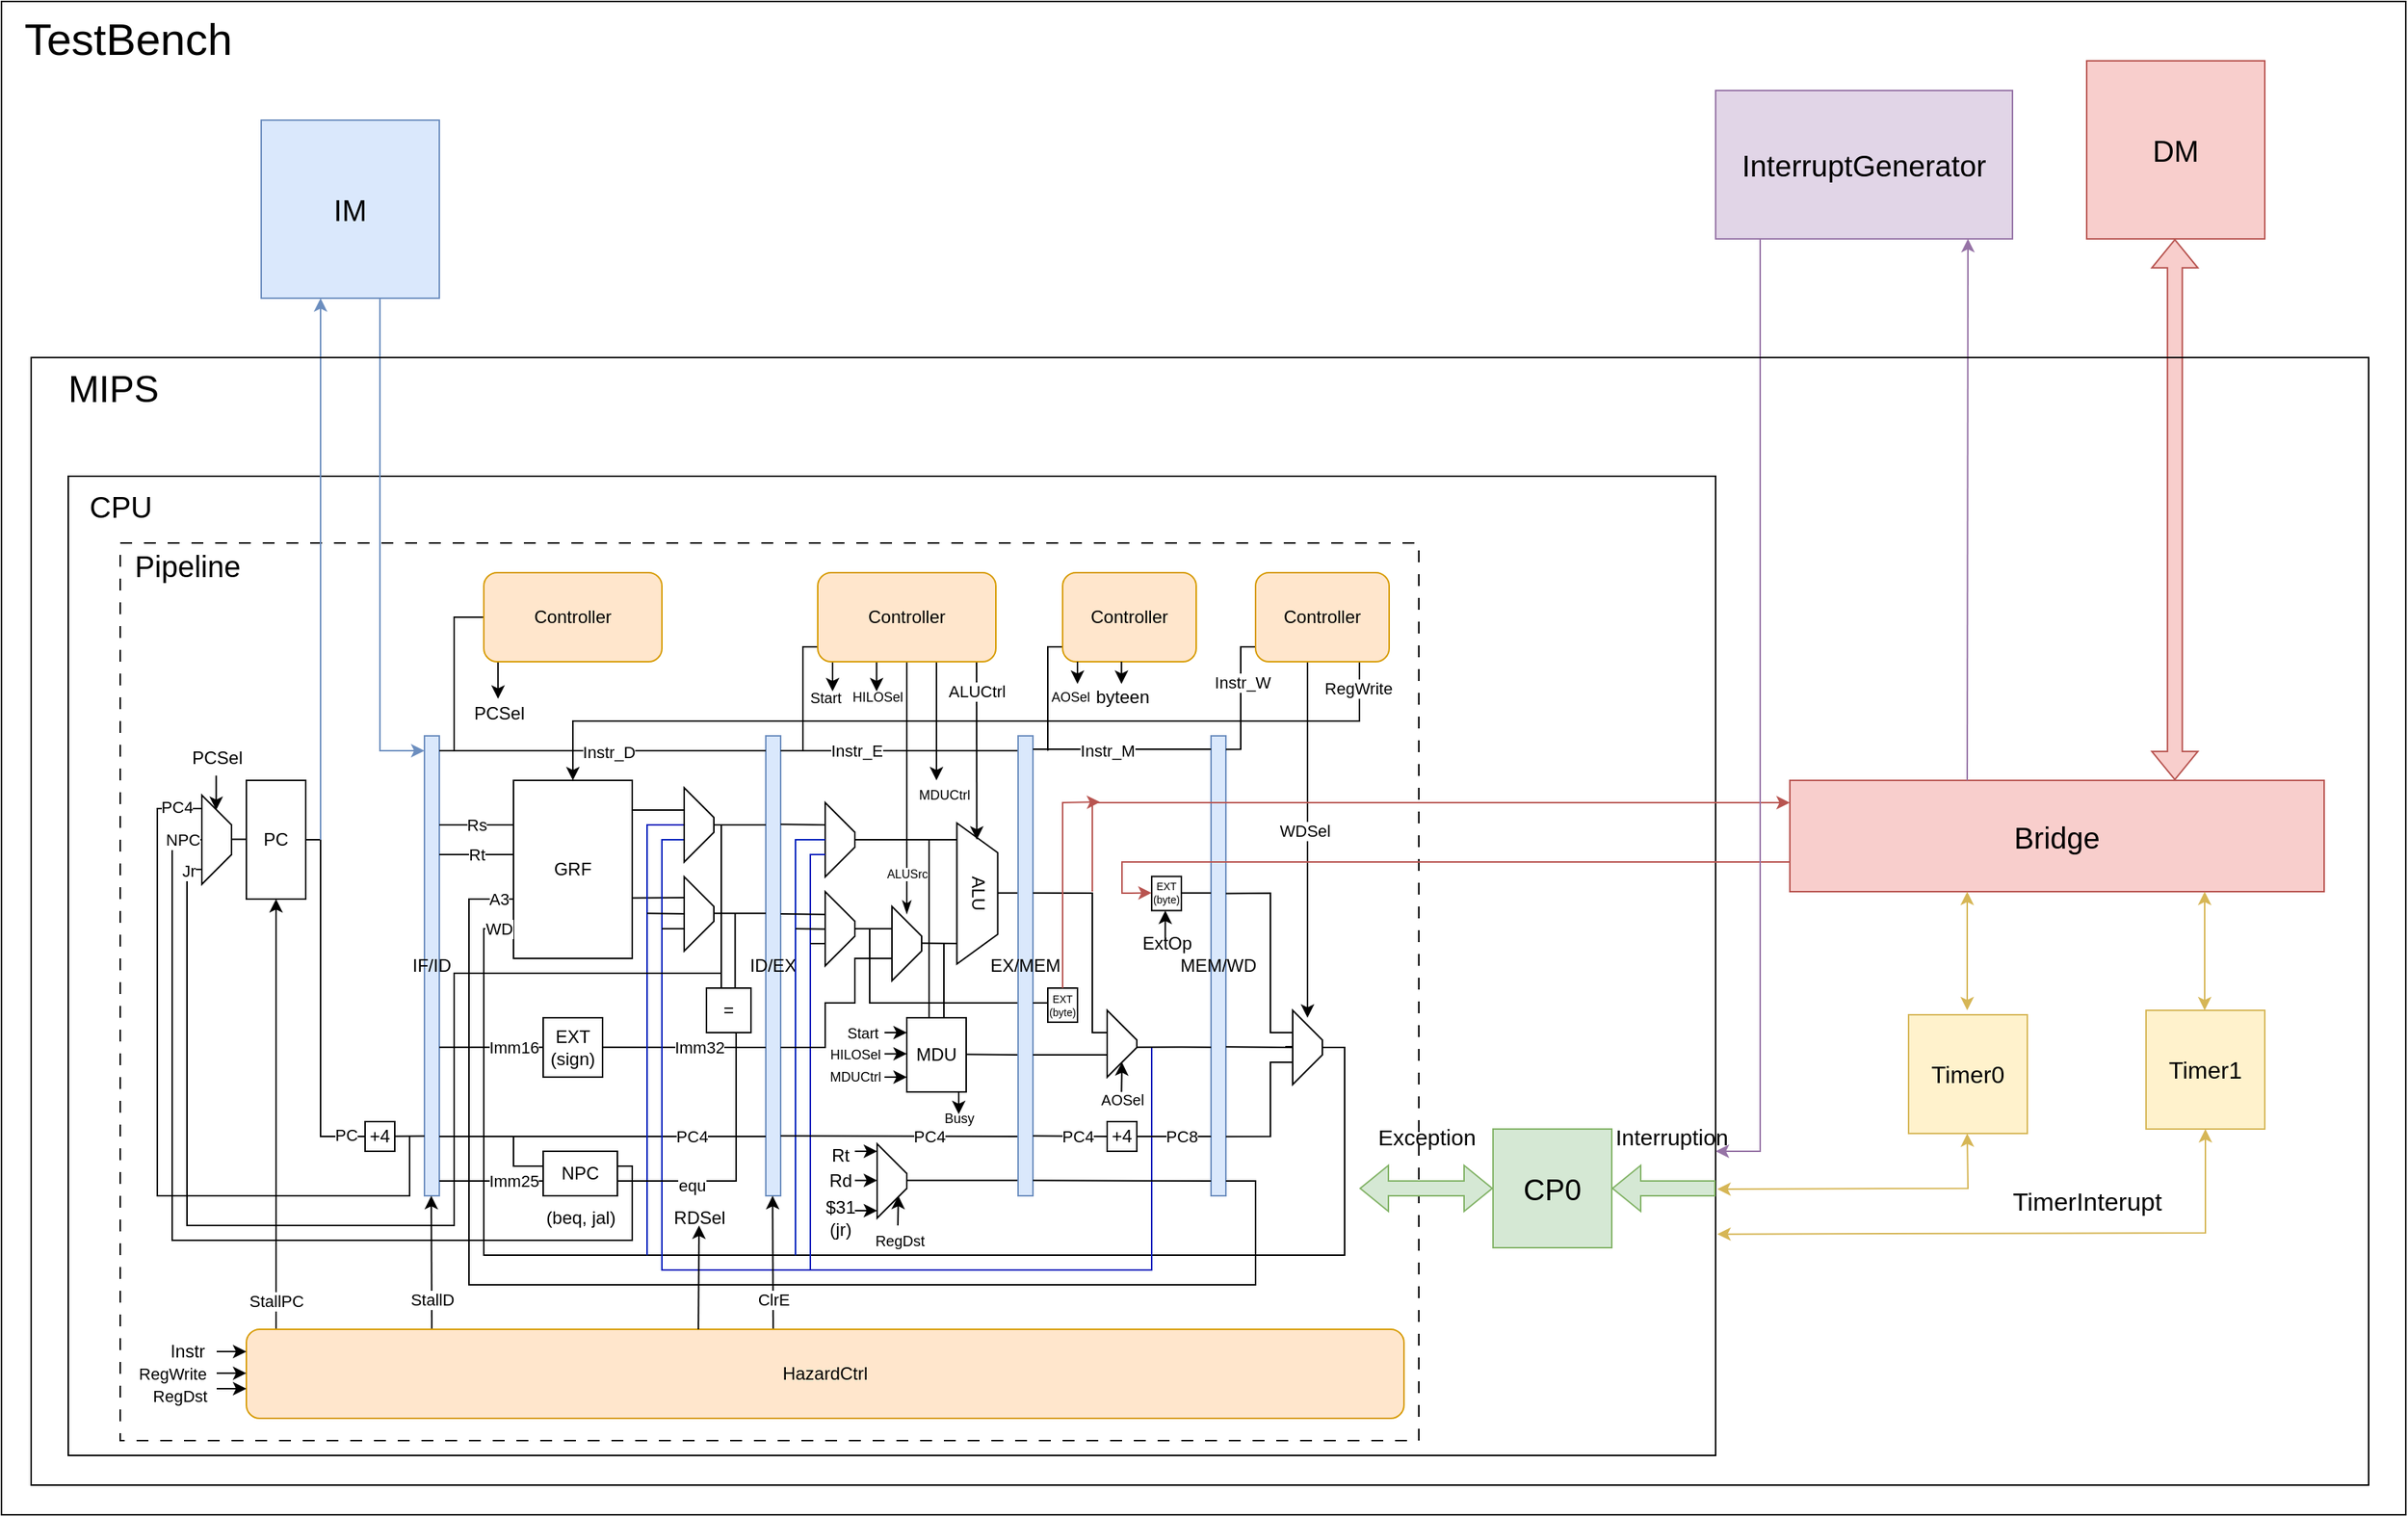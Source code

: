 <mxfile version="25.0.3">
  <diagram name="第 1 页" id="y5B1yf6Q-Zg7JOPHiKTz">
    <mxGraphModel dx="597" dy="341" grid="1" gridSize="10" guides="1" tooltips="1" connect="1" arrows="1" fold="1" page="1" pageScale="1" pageWidth="1654" pageHeight="1169" math="0" shadow="0">
      <root>
        <mxCell id="0" />
        <mxCell id="1" parent="0" />
        <mxCell id="4VM6qZ6gIVkmnnb2UpD0-65" value="" style="rounded=0;whiteSpace=wrap;html=1;fillColor=none;" parent="1" vertex="1">
          <mxGeometry x="65" y="400" width="1110" height="660" as="geometry" />
        </mxCell>
        <mxCell id="4VM6qZ6gIVkmnnb2UpD0-57" value="" style="rounded=0;whiteSpace=wrap;html=1;fillColor=none;dashed=1;dashPattern=8 8;" parent="1" vertex="1">
          <mxGeometry x="100" y="445" width="875" height="605" as="geometry" />
        </mxCell>
        <mxCell id="znNk3qo2lREhvpHFH8Wh-2" value="PC" style="rounded=0;whiteSpace=wrap;html=1;" parent="1" vertex="1">
          <mxGeometry x="185" y="605" width="40" height="80" as="geometry" />
        </mxCell>
        <mxCell id="znNk3qo2lREhvpHFH8Wh-3" value="IF/ID" style="rounded=0;whiteSpace=wrap;html=1;fillColor=#dae8fc;strokeColor=#6c8ebf;" parent="1" vertex="1">
          <mxGeometry x="305" y="575" width="10" height="310" as="geometry" />
        </mxCell>
        <mxCell id="znNk3qo2lREhvpHFH8Wh-4" value="ID/EX" style="rounded=0;whiteSpace=wrap;html=1;fillColor=#dae8fc;strokeColor=#6c8ebf;" parent="1" vertex="1">
          <mxGeometry x="535" y="575" width="10" height="310" as="geometry" />
        </mxCell>
        <mxCell id="znNk3qo2lREhvpHFH8Wh-6" value="MEM/WD" style="rounded=0;whiteSpace=wrap;html=1;fillColor=#dae8fc;strokeColor=#6c8ebf;" parent="1" vertex="1">
          <mxGeometry x="835" y="575" width="10" height="310" as="geometry" />
        </mxCell>
        <mxCell id="vWQWYnxlX7WX7J1gLuqb-1" value="GRF" style="rounded=0;whiteSpace=wrap;html=1;" parent="1" vertex="1">
          <mxGeometry x="365" y="605" width="80" height="120" as="geometry" />
        </mxCell>
        <mxCell id="vWQWYnxlX7WX7J1gLuqb-6" value="" style="endArrow=none;html=1;rounded=0;endFill=0;" parent="1" edge="1">
          <mxGeometry relative="1" as="geometry">
            <mxPoint x="315" y="635" as="sourcePoint" />
            <mxPoint x="365" y="635" as="targetPoint" />
          </mxGeometry>
        </mxCell>
        <mxCell id="vWQWYnxlX7WX7J1gLuqb-7" value="Rs" style="edgeLabel;resizable=0;html=1;;align=center;verticalAlign=middle;" parent="vWQWYnxlX7WX7J1gLuqb-6" connectable="0" vertex="1">
          <mxGeometry relative="1" as="geometry" />
        </mxCell>
        <mxCell id="vWQWYnxlX7WX7J1gLuqb-10" value="" style="endArrow=none;html=1;rounded=0;endFill=0;" parent="1" edge="1">
          <mxGeometry relative="1" as="geometry">
            <mxPoint x="365" y="655" as="sourcePoint" />
            <mxPoint x="315" y="655" as="targetPoint" />
          </mxGeometry>
        </mxCell>
        <mxCell id="vWQWYnxlX7WX7J1gLuqb-11" value="Rt" style="edgeLabel;resizable=0;html=1;;align=center;verticalAlign=middle;" parent="vWQWYnxlX7WX7J1gLuqb-10" connectable="0" vertex="1">
          <mxGeometry relative="1" as="geometry" />
        </mxCell>
        <mxCell id="vWQWYnxlX7WX7J1gLuqb-17" value="EXT&lt;div&gt;(sign)&lt;/div&gt;" style="rounded=0;whiteSpace=wrap;html=1;" parent="1" vertex="1">
          <mxGeometry x="385" y="765" width="40" height="40" as="geometry" />
        </mxCell>
        <mxCell id="vWQWYnxlX7WX7J1gLuqb-18" value="" style="endArrow=none;html=1;rounded=0;endFill=0;" parent="1" edge="1">
          <mxGeometry relative="1" as="geometry">
            <mxPoint x="315" y="784.86" as="sourcePoint" />
            <mxPoint x="385" y="784.86" as="targetPoint" />
          </mxGeometry>
        </mxCell>
        <mxCell id="vWQWYnxlX7WX7J1gLuqb-19" value="Imm16" style="edgeLabel;resizable=0;html=1;;align=center;verticalAlign=middle;" parent="vWQWYnxlX7WX7J1gLuqb-18" connectable="0" vertex="1">
          <mxGeometry relative="1" as="geometry">
            <mxPoint x="15" as="offset" />
          </mxGeometry>
        </mxCell>
        <mxCell id="vWQWYnxlX7WX7J1gLuqb-21" value="" style="endArrow=none;html=1;rounded=0;endFill=0;" parent="1" edge="1">
          <mxGeometry relative="1" as="geometry">
            <mxPoint x="425" y="784.86" as="sourcePoint" />
            <mxPoint x="535" y="785" as="targetPoint" />
          </mxGeometry>
        </mxCell>
        <mxCell id="vWQWYnxlX7WX7J1gLuqb-22" value="Imm32" style="edgeLabel;resizable=0;html=1;;align=center;verticalAlign=middle;" parent="vWQWYnxlX7WX7J1gLuqb-21" connectable="0" vertex="1">
          <mxGeometry relative="1" as="geometry">
            <mxPoint x="10" as="offset" />
          </mxGeometry>
        </mxCell>
        <mxCell id="vWQWYnxlX7WX7J1gLuqb-23" value="NPC" style="rounded=0;whiteSpace=wrap;html=1;" parent="1" vertex="1">
          <mxGeometry x="385" y="855" width="50" height="30" as="geometry" />
        </mxCell>
        <mxCell id="vWQWYnxlX7WX7J1gLuqb-25" value="" style="endArrow=none;html=1;rounded=0;endFill=0;" parent="1" edge="1">
          <mxGeometry relative="1" as="geometry">
            <mxPoint x="315" y="845" as="sourcePoint" />
            <mxPoint x="535" y="845" as="targetPoint" />
          </mxGeometry>
        </mxCell>
        <mxCell id="vWQWYnxlX7WX7J1gLuqb-26" value="PC4" style="edgeLabel;resizable=0;html=1;;align=center;verticalAlign=middle;" parent="vWQWYnxlX7WX7J1gLuqb-25" connectable="0" vertex="1">
          <mxGeometry relative="1" as="geometry">
            <mxPoint x="60" as="offset" />
          </mxGeometry>
        </mxCell>
        <mxCell id="vWQWYnxlX7WX7J1gLuqb-30" value="" style="endArrow=none;html=1;rounded=0;" parent="1" edge="1">
          <mxGeometry width="50" height="50" relative="1" as="geometry">
            <mxPoint x="385" y="865" as="sourcePoint" />
            <mxPoint x="365" y="845" as="targetPoint" />
            <Array as="points">
              <mxPoint x="365" y="865" />
            </Array>
          </mxGeometry>
        </mxCell>
        <mxCell id="vWQWYnxlX7WX7J1gLuqb-31" value="" style="endArrow=none;html=1;rounded=0;" parent="1" edge="1">
          <mxGeometry width="50" height="50" relative="1" as="geometry">
            <mxPoint x="315" y="875" as="sourcePoint" />
            <mxPoint x="385" y="875" as="targetPoint" />
          </mxGeometry>
        </mxCell>
        <mxCell id="vWQWYnxlX7WX7J1gLuqb-32" value="Imm25" style="edgeLabel;html=1;align=center;verticalAlign=middle;resizable=0;points=[];" parent="vWQWYnxlX7WX7J1gLuqb-31" vertex="1" connectable="0">
          <mxGeometry x="-0.089" y="-1" relative="1" as="geometry">
            <mxPoint x="18" y="-1" as="offset" />
          </mxGeometry>
        </mxCell>
        <mxCell id="vWQWYnxlX7WX7J1gLuqb-34" value="" style="endArrow=none;html=1;rounded=0;" parent="1" edge="1">
          <mxGeometry width="50" height="50" relative="1" as="geometry">
            <mxPoint x="435" y="865" as="sourcePoint" />
            <mxPoint x="155" y="645" as="targetPoint" />
            <Array as="points">
              <mxPoint x="445" y="865" />
              <mxPoint x="445" y="915" />
              <mxPoint x="135" y="915" />
              <mxPoint x="135" y="645" />
            </Array>
          </mxGeometry>
        </mxCell>
        <mxCell id="CX1a2zUJxjq3-y0xlzXL-5" value="NPC" style="edgeLabel;html=1;align=center;verticalAlign=middle;resizable=0;points=[];" parent="vWQWYnxlX7WX7J1gLuqb-34" vertex="1" connectable="0">
          <mxGeometry x="0.96" relative="1" as="geometry">
            <mxPoint as="offset" />
          </mxGeometry>
        </mxCell>
        <mxCell id="vWQWYnxlX7WX7J1gLuqb-36" value="" style="shape=trapezoid;perimeter=trapezoidPerimeter;whiteSpace=wrap;html=1;fixedSize=1;rotation=90;size=20;rounded=0;container=0;" parent="1" vertex="1">
          <mxGeometry x="135" y="635" width="60" height="20" as="geometry" />
        </mxCell>
        <mxCell id="vWQWYnxlX7WX7J1gLuqb-42" value="" style="endArrow=none;html=1;rounded=0;" parent="1" edge="1">
          <mxGeometry width="50" height="50" relative="1" as="geometry">
            <mxPoint x="175" y="644.71" as="sourcePoint" />
            <mxPoint x="185" y="644.71" as="targetPoint" />
          </mxGeometry>
        </mxCell>
        <mxCell id="vWQWYnxlX7WX7J1gLuqb-43" value="" style="endArrow=none;html=1;rounded=0;exitX=0;exitY=0.5;exitDx=0;exitDy=0;" parent="1" source="vWQWYnxlX7WX7J1gLuqb-44" edge="1">
          <mxGeometry width="50" height="50" relative="1" as="geometry">
            <mxPoint x="235" y="845" as="sourcePoint" />
            <mxPoint x="225" y="645" as="targetPoint" />
            <Array as="points">
              <mxPoint x="235" y="845" />
              <mxPoint x="235" y="645" />
            </Array>
          </mxGeometry>
        </mxCell>
        <mxCell id="vWQWYnxlX7WX7J1gLuqb-47" value="PC" style="edgeLabel;html=1;align=center;verticalAlign=middle;resizable=0;points=[];" parent="vWQWYnxlX7WX7J1gLuqb-43" vertex="1" connectable="0">
          <mxGeometry x="-0.893" y="-1" relative="1" as="geometry">
            <mxPoint as="offset" />
          </mxGeometry>
        </mxCell>
        <mxCell id="vWQWYnxlX7WX7J1gLuqb-46" value="" style="endArrow=none;html=1;rounded=0;" parent="1" source="vWQWYnxlX7WX7J1gLuqb-44" edge="1">
          <mxGeometry width="50" height="50" relative="1" as="geometry">
            <mxPoint x="275" y="844.71" as="sourcePoint" />
            <mxPoint x="305" y="844.71" as="targetPoint" />
          </mxGeometry>
        </mxCell>
        <mxCell id="vWQWYnxlX7WX7J1gLuqb-48" value="" style="endArrow=none;html=1;rounded=0;" parent="1" target="vWQWYnxlX7WX7J1gLuqb-44" edge="1">
          <mxGeometry width="50" height="50" relative="1" as="geometry">
            <mxPoint x="275" y="844.71" as="sourcePoint" />
            <mxPoint x="305" y="844.71" as="targetPoint" />
          </mxGeometry>
        </mxCell>
        <mxCell id="vWQWYnxlX7WX7J1gLuqb-44" value="+4" style="rounded=0;whiteSpace=wrap;html=1;" parent="1" vertex="1">
          <mxGeometry x="265" y="835" width="20" height="20" as="geometry" />
        </mxCell>
        <mxCell id="vWQWYnxlX7WX7J1gLuqb-49" value="" style="endArrow=none;html=1;rounded=0;fillColor=#dae8fc;strokeColor=#6c8ebf;startArrow=classic;startFill=1;" parent="1" edge="1">
          <mxGeometry width="50" height="50" relative="1" as="geometry">
            <mxPoint x="235" y="280" as="sourcePoint" />
            <mxPoint x="235" y="645" as="targetPoint" />
          </mxGeometry>
        </mxCell>
        <mxCell id="vWQWYnxlX7WX7J1gLuqb-50" value="" style="endArrow=none;html=1;rounded=0;fillColor=#dae8fc;strokeColor=#6c8ebf;startArrow=classic;startFill=1;" parent="1" edge="1">
          <mxGeometry width="50" height="50" relative="1" as="geometry">
            <mxPoint x="305" y="585" as="sourcePoint" />
            <mxPoint x="275" y="280" as="targetPoint" />
            <Array as="points">
              <mxPoint x="275" y="585" />
            </Array>
          </mxGeometry>
        </mxCell>
        <mxCell id="vWQWYnxlX7WX7J1gLuqb-51" value="" style="endArrow=none;html=1;rounded=0;" parent="1" edge="1">
          <mxGeometry width="50" height="50" relative="1" as="geometry">
            <mxPoint x="315" y="585" as="sourcePoint" />
            <mxPoint x="535" y="585" as="targetPoint" />
          </mxGeometry>
        </mxCell>
        <mxCell id="vWQWYnxlX7WX7J1gLuqb-52" value="Instr_D" style="edgeLabel;html=1;align=center;verticalAlign=middle;resizable=0;points=[];" parent="vWQWYnxlX7WX7J1gLuqb-51" vertex="1" connectable="0">
          <mxGeometry x="0.581" y="-1" relative="1" as="geometry">
            <mxPoint x="-60" as="offset" />
          </mxGeometry>
        </mxCell>
        <mxCell id="CX1a2zUJxjq3-y0xlzXL-1" value="" style="endArrow=classic;html=1;rounded=0;exitX=0.495;exitY=0.893;exitDx=0;exitDy=0;exitPerimeter=0;" parent="1" source="CX1a2zUJxjq3-y0xlzXL-2" edge="1">
          <mxGeometry width="50" height="50" relative="1" as="geometry">
            <mxPoint x="164.66" y="595" as="sourcePoint" />
            <mxPoint x="164.66" y="625" as="targetPoint" />
          </mxGeometry>
        </mxCell>
        <mxCell id="CX1a2zUJxjq3-y0xlzXL-2" value="PCSel" style="text;html=1;align=center;verticalAlign=middle;resizable=0;points=[];autosize=1;strokeColor=none;fillColor=none;" parent="1" vertex="1">
          <mxGeometry x="135" y="575" width="60" height="30" as="geometry" />
        </mxCell>
        <mxCell id="CX1a2zUJxjq3-y0xlzXL-3" value="" style="endArrow=none;html=1;rounded=0;" parent="1" edge="1">
          <mxGeometry width="50" height="50" relative="1" as="geometry">
            <mxPoint x="155" y="624" as="sourcePoint" />
            <mxPoint x="295" y="845" as="targetPoint" />
            <Array as="points">
              <mxPoint x="125" y="624" />
              <mxPoint x="125" y="885" />
              <mxPoint x="295" y="885" />
            </Array>
          </mxGeometry>
        </mxCell>
        <mxCell id="CX1a2zUJxjq3-y0xlzXL-4" value="PC4" style="edgeLabel;html=1;align=center;verticalAlign=middle;resizable=0;points=[];" parent="CX1a2zUJxjq3-y0xlzXL-3" vertex="1" connectable="0">
          <mxGeometry x="-0.931" y="-1" relative="1" as="geometry">
            <mxPoint as="offset" />
          </mxGeometry>
        </mxCell>
        <mxCell id="CX1a2zUJxjq3-y0xlzXL-6" value="(beq, jal)" style="text;html=1;align=center;verticalAlign=middle;resizable=0;points=[];autosize=1;strokeColor=none;fillColor=none;" parent="1" vertex="1">
          <mxGeometry x="375" y="885" width="70" height="30" as="geometry" />
        </mxCell>
        <mxCell id="CX1a2zUJxjq3-y0xlzXL-10" value="" style="endArrow=none;html=1;rounded=0;" parent="1" edge="1">
          <mxGeometry width="50" height="50" relative="1" as="geometry">
            <mxPoint x="445" y="625" as="sourcePoint" />
            <mxPoint x="485" y="625" as="targetPoint" />
          </mxGeometry>
        </mxCell>
        <mxCell id="CX1a2zUJxjq3-y0xlzXL-13" value="" style="endArrow=none;html=1;rounded=0;" parent="1" edge="1">
          <mxGeometry width="50" height="50" relative="1" as="geometry">
            <mxPoint x="445" y="684.31" as="sourcePoint" />
            <mxPoint x="485" y="684" as="targetPoint" />
          </mxGeometry>
        </mxCell>
        <mxCell id="CX1a2zUJxjq3-y0xlzXL-14" value="" style="endArrow=none;html=1;rounded=0;exitX=0.5;exitY=0;exitDx=0;exitDy=0;" parent="1" source="4VM6qZ6gIVkmnnb2UpD0-23" edge="1">
          <mxGeometry width="50" height="50" relative="1" as="geometry">
            <mxPoint x="935" y="785" as="sourcePoint" />
            <mxPoint x="365" y="705" as="targetPoint" />
            <Array as="points">
              <mxPoint x="925" y="785" />
              <mxPoint x="925" y="925" />
              <mxPoint x="345" y="925" />
              <mxPoint x="345" y="705" />
            </Array>
          </mxGeometry>
        </mxCell>
        <mxCell id="4VM6qZ6gIVkmnnb2UpD0-39" value="WD" style="edgeLabel;html=1;align=center;verticalAlign=middle;resizable=0;points=[];" parent="CX1a2zUJxjq3-y0xlzXL-14" vertex="1" connectable="0">
          <mxGeometry x="0.983" y="3" relative="1" as="geometry">
            <mxPoint x="-2" y="3" as="offset" />
          </mxGeometry>
        </mxCell>
        <mxCell id="CX1a2zUJxjq3-y0xlzXL-15" value="" style="endArrow=none;html=1;rounded=0;" parent="1" edge="1">
          <mxGeometry width="50" height="50" relative="1" as="geometry">
            <mxPoint x="845" y="875" as="sourcePoint" />
            <mxPoint x="365" y="685" as="targetPoint" />
            <Array as="points">
              <mxPoint x="865" y="875" />
              <mxPoint x="865" y="945" />
              <mxPoint x="335" y="945" />
              <mxPoint x="335" y="685" />
            </Array>
          </mxGeometry>
        </mxCell>
        <mxCell id="4VM6qZ6gIVkmnnb2UpD0-38" value="A3" style="edgeLabel;html=1;align=center;verticalAlign=middle;resizable=0;points=[];" parent="CX1a2zUJxjq3-y0xlzXL-15" vertex="1" connectable="0">
          <mxGeometry x="0.976" y="2" relative="1" as="geometry">
            <mxPoint x="1" y="2" as="offset" />
          </mxGeometry>
        </mxCell>
        <mxCell id="CX1a2zUJxjq3-y0xlzXL-16" value="" style="endArrow=none;html=1;rounded=0;fontColor=#007FFF;strokeColor=#001DBC;fillColor=#0050ef;" parent="1" edge="1">
          <mxGeometry width="50" height="50" relative="1" as="geometry">
            <mxPoint x="455" y="925" as="sourcePoint" />
            <mxPoint x="485" y="635" as="targetPoint" />
            <Array as="points">
              <mxPoint x="455" y="635" />
            </Array>
          </mxGeometry>
        </mxCell>
        <mxCell id="CX1a2zUJxjq3-y0xlzXL-17" value="" style="endArrow=none;html=1;rounded=0;endSize=1;sourcePerimeterSpacing=1;targetPerimeterSpacing=7;fillColor=#0050ef;strokeColor=#001DBC;" parent="1" edge="1">
          <mxGeometry width="50" height="50" relative="1" as="geometry">
            <mxPoint x="795" y="785" as="sourcePoint" />
            <mxPoint x="485" y="645" as="targetPoint" />
            <Array as="points">
              <mxPoint x="795" y="935" />
              <mxPoint x="465" y="935" />
              <mxPoint x="465" y="645" />
            </Array>
          </mxGeometry>
        </mxCell>
        <mxCell id="CX1a2zUJxjq3-y0xlzXL-18" value="" style="endArrow=none;html=1;rounded=0;" parent="1" edge="1">
          <mxGeometry width="50" height="50" relative="1" as="geometry">
            <mxPoint x="455" y="694.66" as="sourcePoint" />
            <mxPoint x="485" y="695" as="targetPoint" />
          </mxGeometry>
        </mxCell>
        <mxCell id="CX1a2zUJxjq3-y0xlzXL-19" value="" style="endArrow=none;html=1;rounded=0;" parent="1" edge="1">
          <mxGeometry width="50" height="50" relative="1" as="geometry">
            <mxPoint x="465" y="705" as="sourcePoint" />
            <mxPoint x="485" y="705" as="targetPoint" />
          </mxGeometry>
        </mxCell>
        <mxCell id="CX1a2zUJxjq3-y0xlzXL-20" value="" style="endArrow=none;html=1;rounded=0;" parent="1" edge="1">
          <mxGeometry width="50" height="50" relative="1" as="geometry">
            <mxPoint x="495" y="635" as="sourcePoint" />
            <mxPoint x="535" y="635" as="targetPoint" />
          </mxGeometry>
        </mxCell>
        <mxCell id="CX1a2zUJxjq3-y0xlzXL-22" value="" style="endArrow=none;html=1;rounded=0;" parent="1" edge="1">
          <mxGeometry width="50" height="50" relative="1" as="geometry">
            <mxPoint x="495" y="694.66" as="sourcePoint" />
            <mxPoint x="535" y="694.66" as="targetPoint" />
          </mxGeometry>
        </mxCell>
        <mxCell id="CX1a2zUJxjq3-y0xlzXL-7" value="" style="shape=trapezoid;perimeter=trapezoidPerimeter;whiteSpace=wrap;html=1;fixedSize=1;rotation=90;size=20;rounded=0;container=0;" parent="1" vertex="1">
          <mxGeometry x="465" y="625" width="50" height="20" as="geometry" />
        </mxCell>
        <mxCell id="CX1a2zUJxjq3-y0xlzXL-8" value="" style="shape=trapezoid;perimeter=trapezoidPerimeter;whiteSpace=wrap;html=1;fixedSize=1;rotation=90;size=20;rounded=0;container=0;" parent="1" vertex="1">
          <mxGeometry x="465" y="685" width="50" height="20" as="geometry" />
        </mxCell>
        <mxCell id="CX1a2zUJxjq3-y0xlzXL-23" value="=" style="rounded=0;whiteSpace=wrap;html=1;" parent="1" vertex="1">
          <mxGeometry x="495" y="745" width="30" height="30" as="geometry" />
        </mxCell>
        <mxCell id="CX1a2zUJxjq3-y0xlzXL-24" value="" style="endArrow=none;html=1;rounded=0;" parent="1" edge="1">
          <mxGeometry width="50" height="50" relative="1" as="geometry">
            <mxPoint x="505" y="745" as="sourcePoint" />
            <mxPoint x="505" y="635" as="targetPoint" />
          </mxGeometry>
        </mxCell>
        <mxCell id="CX1a2zUJxjq3-y0xlzXL-26" value="" style="endArrow=none;html=1;rounded=0;" parent="1" edge="1">
          <mxGeometry width="50" height="50" relative="1" as="geometry">
            <mxPoint x="514.31" y="745" as="sourcePoint" />
            <mxPoint x="514.31" y="695" as="targetPoint" />
          </mxGeometry>
        </mxCell>
        <mxCell id="CX1a2zUJxjq3-y0xlzXL-27" value="" style="endArrow=none;html=1;rounded=0;" parent="1" edge="1">
          <mxGeometry width="50" height="50" relative="1" as="geometry">
            <mxPoint x="435" y="875" as="sourcePoint" />
            <mxPoint x="515" y="775" as="targetPoint" />
            <Array as="points">
              <mxPoint x="515" y="875" />
            </Array>
          </mxGeometry>
        </mxCell>
        <mxCell id="CX1a2zUJxjq3-y0xlzXL-29" value="equ" style="edgeLabel;html=1;align=center;verticalAlign=middle;resizable=0;points=[];" parent="CX1a2zUJxjq3-y0xlzXL-27" vertex="1" connectable="0">
          <mxGeometry x="-0.369" y="-3" relative="1" as="geometry">
            <mxPoint x="-7" as="offset" />
          </mxGeometry>
        </mxCell>
        <mxCell id="CX1a2zUJxjq3-y0xlzXL-30" value="" style="endArrow=none;html=1;rounded=0;" parent="1" edge="1">
          <mxGeometry width="50" height="50" relative="1" as="geometry">
            <mxPoint x="505" y="735" as="sourcePoint" />
            <mxPoint x="155" y="665" as="targetPoint" />
            <Array as="points">
              <mxPoint x="325" y="735" />
              <mxPoint x="325" y="905" />
              <mxPoint x="145" y="905" />
              <mxPoint x="145" y="665" />
            </Array>
          </mxGeometry>
        </mxCell>
        <mxCell id="CX1a2zUJxjq3-y0xlzXL-31" value="Jr" style="edgeLabel;html=1;align=center;verticalAlign=middle;resizable=0;points=[];" parent="CX1a2zUJxjq3-y0xlzXL-30" vertex="1" connectable="0">
          <mxGeometry x="0.948" y="-1" relative="1" as="geometry">
            <mxPoint y="-10" as="offset" />
          </mxGeometry>
        </mxCell>
        <mxCell id="CX1a2zUJxjq3-y0xlzXL-33" value="" style="endArrow=none;html=1;rounded=0;entryX=0;entryY=0.5;entryDx=0;entryDy=0;" parent="1" target="CX1a2zUJxjq3-y0xlzXL-32" edge="1">
          <mxGeometry width="50" height="50" relative="1" as="geometry">
            <mxPoint x="325" y="585" as="sourcePoint" />
            <mxPoint x="325" y="515" as="targetPoint" />
            <Array as="points">
              <mxPoint x="325" y="495" />
            </Array>
          </mxGeometry>
        </mxCell>
        <mxCell id="CX1a2zUJxjq3-y0xlzXL-34" value="" style="endArrow=classic;html=1;rounded=0;" parent="1" edge="1">
          <mxGeometry width="50" height="50" relative="1" as="geometry">
            <mxPoint x="354.58" y="525" as="sourcePoint" />
            <mxPoint x="354.58" y="550" as="targetPoint" />
          </mxGeometry>
        </mxCell>
        <mxCell id="CX1a2zUJxjq3-y0xlzXL-35" value="PCSel" style="text;html=1;align=center;verticalAlign=middle;resizable=0;points=[];autosize=1;strokeColor=none;fillColor=none;" parent="1" vertex="1">
          <mxGeometry x="325" y="545" width="60" height="30" as="geometry" />
        </mxCell>
        <mxCell id="CX1a2zUJxjq3-y0xlzXL-32" value="Controller" style="rounded=1;whiteSpace=wrap;html=1;fillColor=#ffe6cc;strokeColor=#d79b00;" parent="1" vertex="1">
          <mxGeometry x="345" y="465" width="120" height="60" as="geometry" />
        </mxCell>
        <mxCell id="CX1a2zUJxjq3-y0xlzXL-38" value="" style="shape=trapezoid;perimeter=trapezoidPerimeter;whiteSpace=wrap;html=1;fixedSize=1;rotation=90;size=20;rounded=0;container=0;" parent="1" vertex="1">
          <mxGeometry x="560" y="635" width="50" height="20" as="geometry" />
        </mxCell>
        <mxCell id="CX1a2zUJxjq3-y0xlzXL-40" value="" style="endArrow=none;html=1;rounded=0;fillColor=#0050ef;strokeColor=#001DBC;" parent="1" edge="1">
          <mxGeometry width="50" height="50" relative="1" as="geometry">
            <mxPoint x="555" y="925" as="sourcePoint" />
            <mxPoint x="575" y="645" as="targetPoint" />
            <Array as="points">
              <mxPoint x="555" y="645" />
            </Array>
          </mxGeometry>
        </mxCell>
        <mxCell id="CX1a2zUJxjq3-y0xlzXL-41" value="" style="endArrow=none;html=1;rounded=0;fillColor=#0050ef;strokeColor=#001DBC;" parent="1" edge="1">
          <mxGeometry width="50" height="50" relative="1" as="geometry">
            <mxPoint x="565" y="935" as="sourcePoint" />
            <mxPoint x="575" y="655" as="targetPoint" />
            <Array as="points">
              <mxPoint x="565" y="935" />
              <mxPoint x="565" y="655" />
            </Array>
          </mxGeometry>
        </mxCell>
        <mxCell id="CX1a2zUJxjq3-y0xlzXL-42" value="" style="endArrow=none;html=1;rounded=0;" parent="1" edge="1">
          <mxGeometry width="50" height="50" relative="1" as="geometry">
            <mxPoint x="545" y="634.66" as="sourcePoint" />
            <mxPoint x="575" y="635" as="targetPoint" />
          </mxGeometry>
        </mxCell>
        <mxCell id="CX1a2zUJxjq3-y0xlzXL-44" value="" style="endArrow=none;html=1;rounded=0;" parent="1" edge="1">
          <mxGeometry width="50" height="50" relative="1" as="geometry">
            <mxPoint x="545" y="695" as="sourcePoint" />
            <mxPoint x="575" y="695.34" as="targetPoint" />
          </mxGeometry>
        </mxCell>
        <mxCell id="CX1a2zUJxjq3-y0xlzXL-46" value="" style="endArrow=none;html=1;rounded=0;" parent="1" edge="1">
          <mxGeometry width="50" height="50" relative="1" as="geometry">
            <mxPoint x="565" y="715" as="sourcePoint" />
            <mxPoint x="585" y="715" as="targetPoint" />
          </mxGeometry>
        </mxCell>
        <mxCell id="CX1a2zUJxjq3-y0xlzXL-45" value="" style="endArrow=none;html=1;rounded=0;" parent="1" edge="1">
          <mxGeometry width="50" height="50" relative="1" as="geometry">
            <mxPoint x="555" y="705" as="sourcePoint" />
            <mxPoint x="585" y="705.34" as="targetPoint" />
          </mxGeometry>
        </mxCell>
        <mxCell id="CX1a2zUJxjq3-y0xlzXL-39" value="" style="shape=trapezoid;perimeter=trapezoidPerimeter;whiteSpace=wrap;html=1;fixedSize=1;rotation=90;size=20;rounded=0;container=0;" parent="1" vertex="1">
          <mxGeometry x="560" y="695" width="50" height="20" as="geometry" />
        </mxCell>
        <mxCell id="CX1a2zUJxjq3-y0xlzXL-49" value="" style="endArrow=none;html=1;rounded=0;" parent="1" edge="1">
          <mxGeometry width="50" height="50" relative="1" as="geometry">
            <mxPoint x="545" y="785" as="sourcePoint" />
            <mxPoint x="625" y="725" as="targetPoint" />
            <Array as="points">
              <mxPoint x="575" y="785" />
              <mxPoint x="575" y="755" />
              <mxPoint x="595" y="755" />
              <mxPoint x="595" y="725" />
            </Array>
          </mxGeometry>
        </mxCell>
        <mxCell id="CX1a2zUJxjq3-y0xlzXL-52" value="" style="endArrow=none;html=1;rounded=0;" parent="1" edge="1">
          <mxGeometry width="50" height="50" relative="1" as="geometry">
            <mxPoint x="595" y="705" as="sourcePoint" />
            <mxPoint x="625" y="705" as="targetPoint" />
          </mxGeometry>
        </mxCell>
        <mxCell id="CX1a2zUJxjq3-y0xlzXL-55" value="" style="endArrow=none;html=1;rounded=0;" parent="1" edge="1">
          <mxGeometry width="50" height="50" relative="1" as="geometry">
            <mxPoint x="595" y="645" as="sourcePoint" />
            <mxPoint x="675" y="645" as="targetPoint" />
          </mxGeometry>
        </mxCell>
        <mxCell id="CX1a2zUJxjq3-y0xlzXL-56" value="" style="endArrow=none;html=1;rounded=0;" parent="1" edge="1">
          <mxGeometry width="50" height="50" relative="1" as="geometry">
            <mxPoint x="630" y="714.66" as="sourcePoint" />
            <mxPoint x="675" y="715" as="targetPoint" />
          </mxGeometry>
        </mxCell>
        <mxCell id="CX1a2zUJxjq3-y0xlzXL-48" value="" style="shape=trapezoid;perimeter=trapezoidPerimeter;whiteSpace=wrap;html=1;fixedSize=1;rotation=90;size=20;rounded=0;container=0;" parent="1" vertex="1">
          <mxGeometry x="605" y="705" width="50" height="20" as="geometry" />
        </mxCell>
        <mxCell id="CX1a2zUJxjq3-y0xlzXL-57" value="" style="endArrow=none;html=1;rounded=0;" parent="1" edge="1">
          <mxGeometry width="50" height="50" relative="1" as="geometry">
            <mxPoint x="645" y="765" as="sourcePoint" />
            <mxPoint x="645" y="645" as="targetPoint" />
          </mxGeometry>
        </mxCell>
        <mxCell id="CX1a2zUJxjq3-y0xlzXL-58" value="" style="endArrow=none;html=1;rounded=0;" parent="1" edge="1">
          <mxGeometry width="50" height="50" relative="1" as="geometry">
            <mxPoint x="655" y="765" as="sourcePoint" />
            <mxPoint x="655" y="715" as="targetPoint" />
          </mxGeometry>
        </mxCell>
        <mxCell id="CX1a2zUJxjq3-y0xlzXL-60" value="" style="endArrow=none;html=1;rounded=0;" parent="1" edge="1">
          <mxGeometry width="50" height="50" relative="1" as="geometry">
            <mxPoint x="686.25" y="680.91" as="sourcePoint" />
            <mxPoint x="706.25" y="680.91" as="targetPoint" />
          </mxGeometry>
        </mxCell>
        <mxCell id="CX1a2zUJxjq3-y0xlzXL-53" value="ALU" style="shape=trapezoid;perimeter=trapezoidPerimeter;whiteSpace=wrap;html=1;fixedSize=1;rotation=90;size=20;rounded=0;container=0;" parent="1" vertex="1">
          <mxGeometry x="630" y="667.5" width="95" height="27.5" as="geometry" />
        </mxCell>
        <mxCell id="CX1a2zUJxjq3-y0xlzXL-61" value="" style="endArrow=none;html=1;rounded=0;" parent="1" edge="1">
          <mxGeometry width="50" height="50" relative="1" as="geometry">
            <mxPoint x="705" y="755" as="sourcePoint" />
            <mxPoint x="605" y="705" as="targetPoint" />
            <Array as="points">
              <mxPoint x="605" y="755" />
            </Array>
          </mxGeometry>
        </mxCell>
        <mxCell id="CX1a2zUJxjq3-y0xlzXL-62" value="" style="endArrow=none;html=1;rounded=0;" parent="1" edge="1">
          <mxGeometry width="50" height="50" relative="1" as="geometry">
            <mxPoint x="665" y="789.66" as="sourcePoint" />
            <mxPoint x="705" y="790" as="targetPoint" />
          </mxGeometry>
        </mxCell>
        <mxCell id="CX1a2zUJxjq3-y0xlzXL-59" value="MDU" style="rounded=0;whiteSpace=wrap;html=1;" parent="1" vertex="1">
          <mxGeometry x="630" y="765" width="40" height="50" as="geometry" />
        </mxCell>
        <mxCell id="CX1a2zUJxjq3-y0xlzXL-64" value="" style="endArrow=none;html=1;rounded=0;" parent="1" edge="1">
          <mxGeometry width="50" height="50" relative="1" as="geometry">
            <mxPoint x="545" y="585" as="sourcePoint" />
            <mxPoint x="705" y="585" as="targetPoint" />
          </mxGeometry>
        </mxCell>
        <mxCell id="CX1a2zUJxjq3-y0xlzXL-65" value="Instr_E" style="edgeLabel;html=1;align=center;verticalAlign=middle;resizable=0;points=[];" parent="CX1a2zUJxjq3-y0xlzXL-64" vertex="1" connectable="0">
          <mxGeometry x="0.581" y="-1" relative="1" as="geometry">
            <mxPoint x="-76" y="-1" as="offset" />
          </mxGeometry>
        </mxCell>
        <mxCell id="CX1a2zUJxjq3-y0xlzXL-66" value="" style="endArrow=none;html=1;rounded=0;endFill=0;" parent="1" edge="1">
          <mxGeometry relative="1" as="geometry">
            <mxPoint x="545" y="844.66" as="sourcePoint" />
            <mxPoint x="705" y="845" as="targetPoint" />
          </mxGeometry>
        </mxCell>
        <mxCell id="CX1a2zUJxjq3-y0xlzXL-67" value="PC4" style="edgeLabel;resizable=0;html=1;;align=center;verticalAlign=middle;" parent="CX1a2zUJxjq3-y0xlzXL-66" connectable="0" vertex="1">
          <mxGeometry relative="1" as="geometry">
            <mxPoint x="20" as="offset" />
          </mxGeometry>
        </mxCell>
        <mxCell id="CX1a2zUJxjq3-y0xlzXL-68" value="" style="endArrow=none;html=1;rounded=0;" parent="1" edge="1">
          <mxGeometry width="50" height="50" relative="1" as="geometry">
            <mxPoint x="620" y="874.66" as="sourcePoint" />
            <mxPoint x="705" y="874.66" as="targetPoint" />
          </mxGeometry>
        </mxCell>
        <mxCell id="CX1a2zUJxjq3-y0xlzXL-72" value="Rt" style="text;html=1;align=center;verticalAlign=middle;resizable=0;points=[];autosize=1;strokeColor=none;fillColor=none;" parent="1" vertex="1">
          <mxGeometry x="565" y="843" width="40" height="30" as="geometry" />
        </mxCell>
        <mxCell id="CX1a2zUJxjq3-y0xlzXL-73" value="Rd" style="text;html=1;align=center;verticalAlign=middle;resizable=0;points=[];autosize=1;strokeColor=none;fillColor=none;" parent="1" vertex="1">
          <mxGeometry x="565" y="860" width="40" height="30" as="geometry" />
        </mxCell>
        <mxCell id="CX1a2zUJxjq3-y0xlzXL-74" value="$31&lt;div&gt;(jr)&lt;/div&gt;" style="text;html=1;align=center;verticalAlign=middle;resizable=0;points=[];autosize=1;strokeColor=none;fillColor=none;" parent="1" vertex="1">
          <mxGeometry x="565" y="880" width="40" height="40" as="geometry" />
        </mxCell>
        <mxCell id="CX1a2zUJxjq3-y0xlzXL-63" value="" style="shape=trapezoid;perimeter=trapezoidPerimeter;whiteSpace=wrap;html=1;fixedSize=1;rotation=90;size=20;rounded=0;container=0;" parent="1" vertex="1">
          <mxGeometry x="595" y="865" width="50" height="20" as="geometry" />
        </mxCell>
        <mxCell id="CX1a2zUJxjq3-y0xlzXL-69" value="" style="endArrow=classic;html=1;rounded=0;" parent="1" edge="1">
          <mxGeometry width="50" height="50" relative="1" as="geometry">
            <mxPoint x="595" y="855" as="sourcePoint" />
            <mxPoint x="610" y="855" as="targetPoint" />
          </mxGeometry>
        </mxCell>
        <mxCell id="CX1a2zUJxjq3-y0xlzXL-70" value="" style="endArrow=classic;html=1;rounded=0;" parent="1" edge="1">
          <mxGeometry width="50" height="50" relative="1" as="geometry">
            <mxPoint x="595" y="874.66" as="sourcePoint" />
            <mxPoint x="610" y="874.66" as="targetPoint" />
          </mxGeometry>
        </mxCell>
        <mxCell id="CX1a2zUJxjq3-y0xlzXL-71" value="" style="endArrow=classic;html=1;rounded=0;" parent="1" edge="1">
          <mxGeometry width="50" height="50" relative="1" as="geometry">
            <mxPoint x="595" y="895" as="sourcePoint" />
            <mxPoint x="610" y="895" as="targetPoint" />
          </mxGeometry>
        </mxCell>
        <mxCell id="CX1a2zUJxjq3-y0xlzXL-75" value="" style="endArrow=classic;html=1;rounded=0;" parent="1" edge="1">
          <mxGeometry width="50" height="50" relative="1" as="geometry">
            <mxPoint x="615" y="775" as="sourcePoint" />
            <mxPoint x="630" y="775" as="targetPoint" />
          </mxGeometry>
        </mxCell>
        <mxCell id="CX1a2zUJxjq3-y0xlzXL-76" value="" style="endArrow=classic;html=1;rounded=0;" parent="1" edge="1">
          <mxGeometry width="50" height="50" relative="1" as="geometry">
            <mxPoint x="615" y="805" as="sourcePoint" />
            <mxPoint x="630" y="805" as="targetPoint" />
          </mxGeometry>
        </mxCell>
        <mxCell id="CX1a2zUJxjq3-y0xlzXL-77" value="Start" style="text;html=1;align=center;verticalAlign=middle;resizable=0;points=[];autosize=1;strokeColor=none;fillColor=none;fontSize=10;" parent="1" vertex="1">
          <mxGeometry x="580" y="760" width="40" height="30" as="geometry" />
        </mxCell>
        <mxCell id="CX1a2zUJxjq3-y0xlzXL-78" value="MDUCtrl" style="text;html=1;align=center;verticalAlign=middle;resizable=0;points=[];autosize=1;strokeColor=none;fillColor=none;strokeWidth=1;fontSize=9;" parent="1" vertex="1">
          <mxGeometry x="565" y="795" width="60" height="20" as="geometry" />
        </mxCell>
        <mxCell id="CX1a2zUJxjq3-y0xlzXL-79" value="" style="endArrow=classic;html=1;rounded=0;" parent="1" edge="1">
          <mxGeometry width="50" height="50" relative="1" as="geometry">
            <mxPoint x="615" y="789.31" as="sourcePoint" />
            <mxPoint x="630" y="789.31" as="targetPoint" />
          </mxGeometry>
        </mxCell>
        <mxCell id="CX1a2zUJxjq3-y0xlzXL-80" value="HILOSel" style="text;html=1;align=center;verticalAlign=middle;resizable=0;points=[];autosize=1;strokeColor=none;fillColor=none;fontSize=9;" parent="1" vertex="1">
          <mxGeometry x="565" y="780" width="60" height="20" as="geometry" />
        </mxCell>
        <mxCell id="CX1a2zUJxjq3-y0xlzXL-81" value="" style="endArrow=classic;html=1;rounded=0;" parent="1" edge="1">
          <mxGeometry width="50" height="50" relative="1" as="geometry">
            <mxPoint x="665" y="815" as="sourcePoint" />
            <mxPoint x="665" y="830" as="targetPoint" />
          </mxGeometry>
        </mxCell>
        <mxCell id="CX1a2zUJxjq3-y0xlzXL-82" value="Busy" style="text;html=1;align=center;verticalAlign=middle;resizable=0;points=[];autosize=1;strokeColor=none;fillColor=none;fontSize=9;" parent="1" vertex="1">
          <mxGeometry x="645" y="823" width="40" height="20" as="geometry" />
        </mxCell>
        <mxCell id="CX1a2zUJxjq3-y0xlzXL-83" value="" style="endArrow=classic;html=1;rounded=0;" parent="1" edge="1">
          <mxGeometry width="50" height="50" relative="1" as="geometry">
            <mxPoint x="677" y="515" as="sourcePoint" />
            <mxPoint x="677.16" y="645" as="targetPoint" />
          </mxGeometry>
        </mxCell>
        <mxCell id="CX1a2zUJxjq3-y0xlzXL-87" value="ALUCtrl" style="edgeLabel;html=1;align=center;verticalAlign=middle;resizable=0;points=[];" parent="CX1a2zUJxjq3-y0xlzXL-83" vertex="1" connectable="0">
          <mxGeometry x="-0.521" y="2" relative="1" as="geometry">
            <mxPoint x="-2" y="-1" as="offset" />
          </mxGeometry>
        </mxCell>
        <mxCell id="CX1a2zUJxjq3-y0xlzXL-85" value="" style="endArrow=none;html=1;rounded=0;" parent="1" edge="1">
          <mxGeometry width="50" height="50" relative="1" as="geometry">
            <mxPoint x="560" y="585" as="sourcePoint" />
            <mxPoint x="575" y="515" as="targetPoint" />
            <Array as="points">
              <mxPoint x="560" y="515" />
            </Array>
          </mxGeometry>
        </mxCell>
        <mxCell id="CX1a2zUJxjq3-y0xlzXL-88" value="" style="endArrow=classicThin;html=1;rounded=0;strokeWidth=1;strokeColor=default;endFill=1;" parent="1" edge="1">
          <mxGeometry width="50" height="50" relative="1" as="geometry">
            <mxPoint x="630" y="505" as="sourcePoint" />
            <mxPoint x="630" y="695" as="targetPoint" />
          </mxGeometry>
        </mxCell>
        <mxCell id="CX1a2zUJxjq3-y0xlzXL-89" value="ALUSrc" style="edgeLabel;html=1;align=center;verticalAlign=middle;resizable=0;points=[];fontSize=8;" parent="CX1a2zUJxjq3-y0xlzXL-88" vertex="1" connectable="0">
          <mxGeometry x="0.616" relative="1" as="geometry">
            <mxPoint y="9" as="offset" />
          </mxGeometry>
        </mxCell>
        <mxCell id="CX1a2zUJxjq3-y0xlzXL-90" value="" style="endArrow=classic;html=1;rounded=0;" parent="1" edge="1">
          <mxGeometry width="50" height="50" relative="1" as="geometry">
            <mxPoint x="580" y="525" as="sourcePoint" />
            <mxPoint x="580" y="545" as="targetPoint" />
          </mxGeometry>
        </mxCell>
        <mxCell id="CX1a2zUJxjq3-y0xlzXL-91" value="" style="endArrow=classic;html=1;rounded=0;" parent="1" edge="1">
          <mxGeometry width="50" height="50" relative="1" as="geometry">
            <mxPoint x="609.66" y="525" as="sourcePoint" />
            <mxPoint x="609.66" y="545" as="targetPoint" />
          </mxGeometry>
        </mxCell>
        <mxCell id="CX1a2zUJxjq3-y0xlzXL-92" value="" style="endArrow=classic;html=1;rounded=0;" parent="1" edge="1">
          <mxGeometry width="50" height="50" relative="1" as="geometry">
            <mxPoint x="650" y="515" as="sourcePoint" />
            <mxPoint x="650" y="605" as="targetPoint" />
          </mxGeometry>
        </mxCell>
        <mxCell id="CX1a2zUJxjq3-y0xlzXL-93" value="Start" style="text;html=1;align=center;verticalAlign=middle;resizable=0;points=[];autosize=1;strokeColor=none;fillColor=none;fontSize=10;" parent="1" vertex="1">
          <mxGeometry x="555" y="534.16" width="40" height="30" as="geometry" />
        </mxCell>
        <mxCell id="CX1a2zUJxjq3-y0xlzXL-94" value="HILOSel" style="text;html=1;align=center;verticalAlign=middle;resizable=0;points=[];autosize=1;strokeColor=none;fillColor=none;fontSize=9;" parent="1" vertex="1">
          <mxGeometry x="580" y="539.16" width="60" height="20" as="geometry" />
        </mxCell>
        <mxCell id="CX1a2zUJxjq3-y0xlzXL-95" value="MDUCtrl" style="text;html=1;align=center;verticalAlign=middle;resizable=0;points=[];autosize=1;strokeColor=none;fillColor=none;strokeWidth=1;fontSize=9;" parent="1" vertex="1">
          <mxGeometry x="625" y="605" width="60" height="20" as="geometry" />
        </mxCell>
        <mxCell id="CX1a2zUJxjq3-y0xlzXL-98" value="" style="endArrow=classic;html=1;rounded=0;" parent="1" edge="1">
          <mxGeometry width="50" height="50" relative="1" as="geometry">
            <mxPoint x="624" y="905" as="sourcePoint" />
            <mxPoint x="624.31" y="885" as="targetPoint" />
          </mxGeometry>
        </mxCell>
        <mxCell id="CX1a2zUJxjq3-y0xlzXL-99" value="RegDst" style="text;html=1;align=center;verticalAlign=middle;resizable=0;points=[];autosize=1;strokeColor=none;fillColor=none;fontSize=10;" parent="1" vertex="1">
          <mxGeometry x="595" y="900" width="60" height="30" as="geometry" />
        </mxCell>
        <mxCell id="znNk3qo2lREhvpHFH8Wh-5" value="EX/MEM" style="rounded=0;whiteSpace=wrap;html=1;fillColor=#dae8fc;strokeColor=#6c8ebf;" parent="1" vertex="1">
          <mxGeometry x="705" y="575" width="10" height="310" as="geometry" />
        </mxCell>
        <mxCell id="CX1a2zUJxjq3-y0xlzXL-100" value="" style="endArrow=none;html=1;rounded=0;endFill=0;" parent="1" source="CX1a2zUJxjq3-y0xlzXL-102" edge="1">
          <mxGeometry relative="1" as="geometry">
            <mxPoint x="715" y="844.66" as="sourcePoint" />
            <mxPoint x="835" y="845" as="targetPoint" />
          </mxGeometry>
        </mxCell>
        <mxCell id="CX1a2zUJxjq3-y0xlzXL-103" value="" style="endArrow=none;html=1;rounded=0;endFill=0;" parent="1" target="CX1a2zUJxjq3-y0xlzXL-102" edge="1">
          <mxGeometry relative="1" as="geometry">
            <mxPoint x="715" y="844.66" as="sourcePoint" />
            <mxPoint x="835" y="845" as="targetPoint" />
          </mxGeometry>
        </mxCell>
        <mxCell id="CX1a2zUJxjq3-y0xlzXL-104" value="PC4" style="edgeLabel;resizable=0;html=1;;align=center;verticalAlign=middle;" parent="CX1a2zUJxjq3-y0xlzXL-103" connectable="0" vertex="1">
          <mxGeometry relative="1" as="geometry">
            <mxPoint x="5" as="offset" />
          </mxGeometry>
        </mxCell>
        <mxCell id="CX1a2zUJxjq3-y0xlzXL-102" value="+4" style="rounded=0;whiteSpace=wrap;html=1;" parent="1" vertex="1">
          <mxGeometry x="765" y="835" width="20" height="20" as="geometry" />
        </mxCell>
        <mxCell id="CX1a2zUJxjq3-y0xlzXL-106" value="PC8" style="edgeLabel;resizable=0;html=1;;align=center;verticalAlign=middle;" parent="1" connectable="0" vertex="1">
          <mxGeometry x="814.997" y="845.001" as="geometry" />
        </mxCell>
        <mxCell id="CX1a2zUJxjq3-y0xlzXL-107" value="" style="endArrow=none;html=1;rounded=0;" parent="1" edge="1">
          <mxGeometry width="50" height="50" relative="1" as="geometry">
            <mxPoint x="715" y="874.66" as="sourcePoint" />
            <mxPoint x="835" y="875" as="targetPoint" />
          </mxGeometry>
        </mxCell>
        <mxCell id="CX1a2zUJxjq3-y0xlzXL-108" value="" style="endArrow=none;html=1;rounded=0;" parent="1" edge="1">
          <mxGeometry width="50" height="50" relative="1" as="geometry">
            <mxPoint x="715" y="680.91" as="sourcePoint" />
            <mxPoint x="765" y="775" as="targetPoint" />
            <Array as="points">
              <mxPoint x="755" y="681" />
              <mxPoint x="755" y="775" />
            </Array>
          </mxGeometry>
        </mxCell>
        <mxCell id="CX1a2zUJxjq3-y0xlzXL-109" value="" style="endArrow=none;html=1;rounded=0;" parent="1" edge="1">
          <mxGeometry width="50" height="50" relative="1" as="geometry">
            <mxPoint x="715" y="790" as="sourcePoint" />
            <mxPoint x="765" y="790" as="targetPoint" />
          </mxGeometry>
        </mxCell>
        <mxCell id="CX1a2zUJxjq3-y0xlzXL-112" value="" style="endArrow=none;html=1;rounded=0;" parent="1" edge="1">
          <mxGeometry width="50" height="50" relative="1" as="geometry">
            <mxPoint x="715" y="755" as="sourcePoint" />
            <mxPoint x="725" y="755" as="targetPoint" />
          </mxGeometry>
        </mxCell>
        <mxCell id="CX1a2zUJxjq3-y0xlzXL-111" value="EXT&lt;div&gt;(byte)&lt;/div&gt;" style="rounded=0;whiteSpace=wrap;html=1;fontSize=7;" parent="1" vertex="1">
          <mxGeometry x="725" y="745" width="20" height="23" as="geometry" />
        </mxCell>
        <mxCell id="CX1a2zUJxjq3-y0xlzXL-114" value="" style="endArrow=none;html=1;rounded=0;" parent="1" edge="1">
          <mxGeometry width="50" height="50" relative="1" as="geometry">
            <mxPoint x="815" y="680.91" as="sourcePoint" />
            <mxPoint x="835" y="680.91" as="targetPoint" />
          </mxGeometry>
        </mxCell>
        <mxCell id="CX1a2zUJxjq3-y0xlzXL-115" value="EXT&lt;div&gt;(byte)&lt;/div&gt;" style="rounded=0;whiteSpace=wrap;html=1;fontSize=7;" parent="1" vertex="1">
          <mxGeometry x="795" y="669.75" width="20" height="23" as="geometry" />
        </mxCell>
        <mxCell id="CX1a2zUJxjq3-y0xlzXL-117" value="" style="endArrow=none;html=1;rounded=0;" parent="1" edge="1">
          <mxGeometry width="50" height="50" relative="1" as="geometry">
            <mxPoint x="775" y="784.92" as="sourcePoint" />
            <mxPoint x="835" y="784.92" as="targetPoint" />
            <Array as="points">
              <mxPoint x="815" y="784.76" />
            </Array>
          </mxGeometry>
        </mxCell>
        <mxCell id="CX1a2zUJxjq3-y0xlzXL-116" value="" style="shape=trapezoid;perimeter=trapezoidPerimeter;whiteSpace=wrap;html=1;fixedSize=1;rotation=90;size=20;rounded=0;container=0;" parent="1" vertex="1">
          <mxGeometry x="752.5" y="772.5" width="45" height="20" as="geometry" />
        </mxCell>
        <mxCell id="CX1a2zUJxjq3-y0xlzXL-118" value="" style="endArrow=classic;html=1;rounded=0;" parent="1" edge="1">
          <mxGeometry width="50" height="50" relative="1" as="geometry">
            <mxPoint x="774.66" y="815" as="sourcePoint" />
            <mxPoint x="774.97" y="795" as="targetPoint" />
          </mxGeometry>
        </mxCell>
        <mxCell id="CX1a2zUJxjq3-y0xlzXL-119" value="AOSel" style="text;html=1;align=center;verticalAlign=middle;resizable=0;points=[];autosize=1;strokeColor=none;fillColor=none;fontSize=10;" parent="1" vertex="1">
          <mxGeometry x="750" y="805" width="50" height="30" as="geometry" />
        </mxCell>
        <mxCell id="4VM6qZ6gIVkmnnb2UpD0-2" value="" style="endArrow=none;html=1;rounded=0;" parent="1" edge="1">
          <mxGeometry width="50" height="50" relative="1" as="geometry">
            <mxPoint x="715" y="584" as="sourcePoint" />
            <mxPoint x="835" y="584" as="targetPoint" />
          </mxGeometry>
        </mxCell>
        <mxCell id="4VM6qZ6gIVkmnnb2UpD0-3" value="Instr_M" style="edgeLabel;html=1;align=center;verticalAlign=middle;resizable=0;points=[];" parent="4VM6qZ6gIVkmnnb2UpD0-2" vertex="1" connectable="0">
          <mxGeometry x="0.581" y="-1" relative="1" as="geometry">
            <mxPoint x="-45" as="offset" />
          </mxGeometry>
        </mxCell>
        <mxCell id="4VM6qZ6gIVkmnnb2UpD0-4" value="" style="endArrow=none;html=1;rounded=0;" parent="1" edge="1">
          <mxGeometry width="50" height="50" relative="1" as="geometry">
            <mxPoint x="725" y="585" as="sourcePoint" />
            <mxPoint x="740" y="515" as="targetPoint" />
            <Array as="points">
              <mxPoint x="725" y="515" />
            </Array>
          </mxGeometry>
        </mxCell>
        <mxCell id="4VM6qZ6gIVkmnnb2UpD0-1" value="Controller" style="rounded=1;whiteSpace=wrap;html=1;fillColor=#ffe6cc;strokeColor=#d79b00;" parent="1" vertex="1">
          <mxGeometry x="735" y="465" width="90" height="60" as="geometry" />
        </mxCell>
        <mxCell id="4VM6qZ6gIVkmnnb2UpD0-5" value="" style="endArrow=classic;html=1;rounded=0;" parent="1" edge="1">
          <mxGeometry width="50" height="50" relative="1" as="geometry">
            <mxPoint x="745" y="525" as="sourcePoint" />
            <mxPoint x="745" y="540" as="targetPoint" />
          </mxGeometry>
        </mxCell>
        <mxCell id="4VM6qZ6gIVkmnnb2UpD0-6" value="" style="endArrow=classic;html=1;rounded=0;" parent="1" edge="1">
          <mxGeometry width="50" height="50" relative="1" as="geometry">
            <mxPoint x="774.66" y="525" as="sourcePoint" />
            <mxPoint x="774.66" y="540" as="targetPoint" />
          </mxGeometry>
        </mxCell>
        <mxCell id="4VM6qZ6gIVkmnnb2UpD0-7" value="AOSel" style="text;html=1;align=center;verticalAlign=middle;resizable=0;points=[];autosize=1;strokeColor=none;fillColor=none;fontSize=9;" parent="1" vertex="1">
          <mxGeometry x="715" y="539.16" width="50" height="20" as="geometry" />
        </mxCell>
        <mxCell id="4VM6qZ6gIVkmnnb2UpD0-9" value="byteen" style="text;html=1;align=center;verticalAlign=middle;resizable=0;points=[];autosize=1;strokeColor=none;fillColor=none;" parent="1" vertex="1">
          <mxGeometry x="745" y="534.16" width="60" height="30" as="geometry" />
        </mxCell>
        <mxCell id="4VM6qZ6gIVkmnnb2UpD0-17" value="" style="endArrow=classic;html=1;rounded=0;" parent="1" edge="1">
          <mxGeometry width="50" height="50" relative="1" as="geometry">
            <mxPoint x="804.17" y="712.75" as="sourcePoint" />
            <mxPoint x="804.17" y="692.75" as="targetPoint" />
          </mxGeometry>
        </mxCell>
        <mxCell id="4VM6qZ6gIVkmnnb2UpD0-18" value="ExtOp" style="text;html=1;align=center;verticalAlign=middle;resizable=0;points=[];autosize=1;strokeColor=none;fillColor=none;" parent="1" vertex="1">
          <mxGeometry x="775" y="700" width="60" height="30" as="geometry" />
        </mxCell>
        <mxCell id="4VM6qZ6gIVkmnnb2UpD0-20" value="" style="endArrow=none;html=1;rounded=0;" parent="1" edge="1">
          <mxGeometry width="50" height="50" relative="1" as="geometry">
            <mxPoint x="845" y="681.21" as="sourcePoint" />
            <mxPoint x="905" y="775" as="targetPoint" />
            <Array as="points">
              <mxPoint x="875" y="681" />
              <mxPoint x="875" y="775" />
            </Array>
          </mxGeometry>
        </mxCell>
        <mxCell id="4VM6qZ6gIVkmnnb2UpD0-22" value="" style="endArrow=none;html=1;rounded=0;" parent="1" edge="1">
          <mxGeometry width="50" height="50" relative="1" as="geometry">
            <mxPoint x="845" y="845.16" as="sourcePoint" />
            <mxPoint x="905" y="795" as="targetPoint" />
            <Array as="points">
              <mxPoint x="875" y="845" />
              <mxPoint x="875" y="795" />
            </Array>
          </mxGeometry>
        </mxCell>
        <mxCell id="4VM6qZ6gIVkmnnb2UpD0-25" value="" style="endArrow=none;html=1;rounded=0;" parent="1" source="4VM6qZ6gIVkmnnb2UpD0-23" edge="1">
          <mxGeometry width="50" height="50" relative="1" as="geometry">
            <mxPoint x="845" y="784.68" as="sourcePoint" />
            <mxPoint x="905" y="784.68" as="targetPoint" />
            <Array as="points">
              <mxPoint x="885" y="784.52" />
            </Array>
          </mxGeometry>
        </mxCell>
        <mxCell id="4VM6qZ6gIVkmnnb2UpD0-28" value="" style="endArrow=none;html=1;rounded=0;" parent="1" edge="1">
          <mxGeometry width="50" height="50" relative="1" as="geometry">
            <mxPoint x="845" y="584.17" as="sourcePoint" />
            <mxPoint x="865" y="515" as="targetPoint" />
            <Array as="points">
              <mxPoint x="855" y="584" />
              <mxPoint x="855" y="515" />
            </Array>
          </mxGeometry>
        </mxCell>
        <mxCell id="4VM6qZ6gIVkmnnb2UpD0-30" value="Instr_W" style="edgeLabel;html=1;align=center;verticalAlign=middle;resizable=0;points=[];" parent="4VM6qZ6gIVkmnnb2UpD0-28" vertex="1" connectable="0">
          <mxGeometry x="-0.102" y="-1" relative="1" as="geometry">
            <mxPoint y="-15" as="offset" />
          </mxGeometry>
        </mxCell>
        <mxCell id="4VM6qZ6gIVkmnnb2UpD0-31" value="" style="endArrow=classic;html=1;rounded=0;" parent="1" edge="1">
          <mxGeometry width="50" height="50" relative="1" as="geometry">
            <mxPoint x="900" y="515" as="sourcePoint" />
            <mxPoint x="900" y="765" as="targetPoint" />
          </mxGeometry>
        </mxCell>
        <mxCell id="4VM6qZ6gIVkmnnb2UpD0-34" value="WDSel" style="edgeLabel;html=1;align=center;verticalAlign=middle;resizable=0;points=[];" parent="4VM6qZ6gIVkmnnb2UpD0-31" vertex="1" connectable="0">
          <mxGeometry x="-0.009" y="-2" relative="1" as="geometry">
            <mxPoint as="offset" />
          </mxGeometry>
        </mxCell>
        <mxCell id="4VM6qZ6gIVkmnnb2UpD0-33" value="" style="endArrow=none;html=1;rounded=0;" parent="1" target="4VM6qZ6gIVkmnnb2UpD0-23" edge="1">
          <mxGeometry width="50" height="50" relative="1" as="geometry">
            <mxPoint x="845" y="784.68" as="sourcePoint" />
            <mxPoint x="905" y="784.68" as="targetPoint" />
            <Array as="points" />
          </mxGeometry>
        </mxCell>
        <mxCell id="4VM6qZ6gIVkmnnb2UpD0-23" value="" style="shape=trapezoid;perimeter=trapezoidPerimeter;whiteSpace=wrap;html=1;fixedSize=1;rotation=90;size=20;rounded=0;container=0;" parent="1" vertex="1">
          <mxGeometry x="875" y="775" width="50" height="20" as="geometry" />
        </mxCell>
        <mxCell id="4VM6qZ6gIVkmnnb2UpD0-35" value="" style="endArrow=classic;html=1;rounded=0;entryX=0.5;entryY=0;entryDx=0;entryDy=0;" parent="1" target="vWQWYnxlX7WX7J1gLuqb-1" edge="1">
          <mxGeometry width="50" height="50" relative="1" as="geometry">
            <mxPoint x="935" y="515" as="sourcePoint" />
            <mxPoint x="405" y="595" as="targetPoint" />
            <Array as="points">
              <mxPoint x="935" y="565" />
              <mxPoint x="405" y="565" />
            </Array>
          </mxGeometry>
        </mxCell>
        <mxCell id="4VM6qZ6gIVkmnnb2UpD0-37" value="RegWrite" style="edgeLabel;html=1;align=center;verticalAlign=middle;resizable=0;points=[];" parent="4VM6qZ6gIVkmnnb2UpD0-35" vertex="1" connectable="0">
          <mxGeometry x="-0.909" y="-1" relative="1" as="geometry">
            <mxPoint as="offset" />
          </mxGeometry>
        </mxCell>
        <mxCell id="CX1a2zUJxjq3-y0xlzXL-84" value="Controller" style="rounded=1;whiteSpace=wrap;html=1;fillColor=#ffe6cc;strokeColor=#d79b00;" parent="1" vertex="1">
          <mxGeometry x="570" y="465" width="120" height="60" as="geometry" />
        </mxCell>
        <mxCell id="4VM6qZ6gIVkmnnb2UpD0-27" value="Controller" style="rounded=1;whiteSpace=wrap;html=1;fillColor=#ffe6cc;strokeColor=#d79b00;" parent="1" vertex="1">
          <mxGeometry x="865" y="465" width="90" height="60" as="geometry" />
        </mxCell>
        <mxCell id="4VM6qZ6gIVkmnnb2UpD0-41" value="" style="endArrow=classic;html=1;rounded=0;" parent="1" edge="1">
          <mxGeometry width="50" height="50" relative="1" as="geometry">
            <mxPoint x="205" y="985" as="sourcePoint" />
            <mxPoint x="205" y="685" as="targetPoint" />
          </mxGeometry>
        </mxCell>
        <mxCell id="4VM6qZ6gIVkmnnb2UpD0-42" value="StallPC" style="edgeLabel;html=1;align=center;verticalAlign=middle;resizable=0;points=[];" parent="4VM6qZ6gIVkmnnb2UpD0-41" vertex="1" connectable="0">
          <mxGeometry x="-0.823" y="4" relative="1" as="geometry">
            <mxPoint x="4" y="-3" as="offset" />
          </mxGeometry>
        </mxCell>
        <mxCell id="4VM6qZ6gIVkmnnb2UpD0-43" value="" style="endArrow=classic;html=1;rounded=0;" parent="1" edge="1">
          <mxGeometry width="50" height="50" relative="1" as="geometry">
            <mxPoint x="310" y="985" as="sourcePoint" />
            <mxPoint x="309.58" y="885" as="targetPoint" />
          </mxGeometry>
        </mxCell>
        <mxCell id="4VM6qZ6gIVkmnnb2UpD0-44" value="StallD" style="edgeLabel;html=1;align=center;verticalAlign=middle;resizable=0;points=[];" parent="4VM6qZ6gIVkmnnb2UpD0-43" vertex="1" connectable="0">
          <mxGeometry x="-0.5" y="-2" relative="1" as="geometry">
            <mxPoint x="-2" y="-5" as="offset" />
          </mxGeometry>
        </mxCell>
        <mxCell id="4VM6qZ6gIVkmnnb2UpD0-45" value="" style="endArrow=classic;html=1;rounded=0;" parent="1" edge="1">
          <mxGeometry width="50" height="50" relative="1" as="geometry">
            <mxPoint x="540" y="985" as="sourcePoint" />
            <mxPoint x="539.58" y="885" as="targetPoint" />
          </mxGeometry>
        </mxCell>
        <mxCell id="4VM6qZ6gIVkmnnb2UpD0-46" value="ClrE" style="edgeLabel;html=1;align=center;verticalAlign=middle;resizable=0;points=[];" parent="4VM6qZ6gIVkmnnb2UpD0-45" vertex="1" connectable="0">
          <mxGeometry x="-0.5" y="-2" relative="1" as="geometry">
            <mxPoint x="-2" y="-5" as="offset" />
          </mxGeometry>
        </mxCell>
        <mxCell id="4VM6qZ6gIVkmnnb2UpD0-40" value="&lt;font&gt;HazardCtrl&lt;/font&gt;" style="rounded=1;whiteSpace=wrap;html=1;fillColor=#ffe6cc;strokeColor=#d79b00;" parent="1" vertex="1">
          <mxGeometry x="185" y="975" width="780" height="60" as="geometry" />
        </mxCell>
        <mxCell id="4VM6qZ6gIVkmnnb2UpD0-47" value="" style="endArrow=classic;html=1;rounded=0;" parent="1" edge="1">
          <mxGeometry width="50" height="50" relative="1" as="geometry">
            <mxPoint x="165" y="990" as="sourcePoint" />
            <mxPoint x="185" y="990" as="targetPoint" />
          </mxGeometry>
        </mxCell>
        <mxCell id="4VM6qZ6gIVkmnnb2UpD0-48" value="" style="endArrow=classic;html=1;rounded=0;" parent="1" edge="1">
          <mxGeometry width="50" height="50" relative="1" as="geometry">
            <mxPoint x="165" y="1004.58" as="sourcePoint" />
            <mxPoint x="185" y="1004.58" as="targetPoint" />
          </mxGeometry>
        </mxCell>
        <mxCell id="4VM6qZ6gIVkmnnb2UpD0-49" value="" style="endArrow=classic;html=1;rounded=0;" parent="1" edge="1">
          <mxGeometry width="50" height="50" relative="1" as="geometry">
            <mxPoint x="165" y="1015" as="sourcePoint" />
            <mxPoint x="185" y="1015" as="targetPoint" />
          </mxGeometry>
        </mxCell>
        <mxCell id="4VM6qZ6gIVkmnnb2UpD0-50" value="Instr" style="text;html=1;align=center;verticalAlign=middle;resizable=0;points=[];autosize=1;strokeColor=none;fillColor=none;" parent="1" vertex="1">
          <mxGeometry x="120" y="975" width="50" height="30" as="geometry" />
        </mxCell>
        <mxCell id="4VM6qZ6gIVkmnnb2UpD0-51" value="RegDst" style="text;html=1;align=center;verticalAlign=middle;resizable=0;points=[];autosize=1;strokeColor=none;fillColor=none;fontSize=11;" parent="1" vertex="1">
          <mxGeometry x="110" y="1005" width="60" height="30" as="geometry" />
        </mxCell>
        <mxCell id="4VM6qZ6gIVkmnnb2UpD0-52" value="RegWrite" style="text;html=1;align=center;verticalAlign=middle;resizable=0;points=[];autosize=1;strokeColor=none;fillColor=none;fontSize=11;" parent="1" vertex="1">
          <mxGeometry x="100" y="990" width="70" height="30" as="geometry" />
        </mxCell>
        <mxCell id="4VM6qZ6gIVkmnnb2UpD0-54" value="" style="endArrow=classic;html=1;rounded=0;" parent="1" edge="1">
          <mxGeometry width="50" height="50" relative="1" as="geometry">
            <mxPoint x="489.58" y="975" as="sourcePoint" />
            <mxPoint x="490" y="905" as="targetPoint" />
          </mxGeometry>
        </mxCell>
        <mxCell id="4VM6qZ6gIVkmnnb2UpD0-55" value="RDSel" style="text;html=1;align=center;verticalAlign=middle;resizable=0;points=[];autosize=1;strokeColor=none;fillColor=none;" parent="1" vertex="1">
          <mxGeometry x="460" y="885" width="60" height="30" as="geometry" />
        </mxCell>
        <mxCell id="4VM6qZ6gIVkmnnb2UpD0-58" value="Pipeline" style="text;html=1;align=center;verticalAlign=middle;resizable=0;points=[];autosize=1;strokeColor=none;fillColor=none;fontSize=20;" parent="1" vertex="1">
          <mxGeometry x="100" y="440" width="90" height="40" as="geometry" />
        </mxCell>
        <mxCell id="4VM6qZ6gIVkmnnb2UpD0-60" value="CP0" style="rounded=0;whiteSpace=wrap;html=1;fontSize=20;fillColor=#d5e8d4;strokeColor=#82b366;" parent="1" vertex="1">
          <mxGeometry x="1025" y="840" width="80" height="80" as="geometry" />
        </mxCell>
        <mxCell id="4VM6qZ6gIVkmnnb2UpD0-66" value="CPU" style="text;html=1;align=center;verticalAlign=middle;resizable=0;points=[];autosize=1;strokeColor=none;fillColor=none;fontSize=20;" parent="1" vertex="1">
          <mxGeometry x="65" y="400" width="70" height="40" as="geometry" />
        </mxCell>
        <mxCell id="4VM6qZ6gIVkmnnb2UpD0-69" value="" style="endArrow=classic;html=1;rounded=0;fillColor=#f8cecc;strokeColor=#b85450;" parent="1" edge="1">
          <mxGeometry width="50" height="50" relative="1" as="geometry">
            <mxPoint x="755" y="680" as="sourcePoint" />
            <mxPoint x="1225" y="620" as="targetPoint" />
            <Array as="points">
              <mxPoint x="755" y="620" />
            </Array>
          </mxGeometry>
        </mxCell>
        <mxCell id="4VM6qZ6gIVkmnnb2UpD0-70" value="" style="endArrow=classic;html=1;rounded=0;fillColor=#f8cecc;strokeColor=#b85450;" parent="1" edge="1">
          <mxGeometry width="50" height="50" relative="1" as="geometry">
            <mxPoint x="1225" y="660" as="sourcePoint" />
            <mxPoint x="795" y="680.83" as="targetPoint" />
            <Array as="points">
              <mxPoint x="775" y="660" />
              <mxPoint x="775" y="681" />
            </Array>
          </mxGeometry>
        </mxCell>
        <mxCell id="4VM6qZ6gIVkmnnb2UpD0-67" value="Bridge" style="rounded=0;whiteSpace=wrap;html=1;fontSize=20;fillColor=#f8cecc;strokeColor=#b85450;" parent="1" vertex="1">
          <mxGeometry x="1225" y="605" width="360" height="75" as="geometry" />
        </mxCell>
        <mxCell id="4VM6qZ6gIVkmnnb2UpD0-71" value="" style="shape=flexArrow;endArrow=classic;startArrow=classic;html=1;rounded=0;fillColor=#d5e8d4;strokeColor=#82b366;entryX=0;entryY=0.5;entryDx=0;entryDy=0;" parent="1" target="4VM6qZ6gIVkmnnb2UpD0-60" edge="1">
          <mxGeometry width="100" height="100" relative="1" as="geometry">
            <mxPoint x="935" y="880" as="sourcePoint" />
            <mxPoint x="1015" y="881" as="targetPoint" />
          </mxGeometry>
        </mxCell>
        <mxCell id="4VM6qZ6gIVkmnnb2UpD0-72" value="Exception" style="text;html=1;align=center;verticalAlign=middle;resizable=0;points=[];autosize=1;strokeColor=none;fillColor=none;fontSize=15;" parent="1" vertex="1">
          <mxGeometry x="935" y="830" width="90" height="30" as="geometry" />
        </mxCell>
        <mxCell id="4VM6qZ6gIVkmnnb2UpD0-73" value="Timer0" style="rounded=0;whiteSpace=wrap;html=1;fillColor=#fff2cc;strokeColor=#d6b656;fontSize=16;" parent="1" vertex="1">
          <mxGeometry x="1305" y="763" width="80" height="80" as="geometry" />
        </mxCell>
        <mxCell id="4VM6qZ6gIVkmnnb2UpD0-74" value="Timer1" style="rounded=0;whiteSpace=wrap;html=1;fillColor=#fff2cc;strokeColor=#d6b656;fontSize=16;" parent="1" vertex="1">
          <mxGeometry x="1465" y="760" width="80" height="80" as="geometry" />
        </mxCell>
        <mxCell id="4VM6qZ6gIVkmnnb2UpD0-75" value="" style="endArrow=classic;startArrow=classic;html=1;rounded=0;fillColor=#fff2cc;strokeColor=#d6b656;" parent="1" edge="1">
          <mxGeometry width="50" height="50" relative="1" as="geometry">
            <mxPoint x="1344.5" y="760" as="sourcePoint" />
            <mxPoint x="1344.5" y="680" as="targetPoint" />
          </mxGeometry>
        </mxCell>
        <mxCell id="4VM6qZ6gIVkmnnb2UpD0-76" value="" style="endArrow=classic;startArrow=classic;html=1;rounded=0;fillColor=#fff2cc;strokeColor=#d6b656;" parent="1" edge="1">
          <mxGeometry width="50" height="50" relative="1" as="geometry">
            <mxPoint x="1504.5" y="760" as="sourcePoint" />
            <mxPoint x="1504.5" y="680" as="targetPoint" />
          </mxGeometry>
        </mxCell>
        <mxCell id="4VM6qZ6gIVkmnnb2UpD0-77" value="" style="endArrow=classic;startArrow=classic;html=1;rounded=0;fillColor=#fff2cc;strokeColor=#d6b656;exitX=1.001;exitY=0.728;exitDx=0;exitDy=0;exitPerimeter=0;" parent="1" source="4VM6qZ6gIVkmnnb2UpD0-65" edge="1">
          <mxGeometry width="50" height="50" relative="1" as="geometry">
            <mxPoint x="1205" y="880" as="sourcePoint" />
            <mxPoint x="1344.5" y="843" as="targetPoint" />
            <Array as="points">
              <mxPoint x="1345" y="880" />
            </Array>
          </mxGeometry>
        </mxCell>
        <mxCell id="4VM6qZ6gIVkmnnb2UpD0-78" value="" style="endArrow=classic;startArrow=classic;html=1;rounded=0;fillColor=#fff2cc;strokeColor=#d6b656;entryX=0.5;entryY=1;entryDx=0;entryDy=0;exitX=1.001;exitY=0.774;exitDx=0;exitDy=0;exitPerimeter=0;" parent="1" source="4VM6qZ6gIVkmnnb2UpD0-65" target="4VM6qZ6gIVkmnnb2UpD0-74" edge="1">
          <mxGeometry width="50" height="50" relative="1" as="geometry">
            <mxPoint x="1205" y="910" as="sourcePoint" />
            <mxPoint x="1344.5" y="873" as="targetPoint" />
            <Array as="points">
              <mxPoint x="1505" y="910" />
            </Array>
          </mxGeometry>
        </mxCell>
        <mxCell id="4VM6qZ6gIVkmnnb2UpD0-79" value="" style="shape=flexArrow;endArrow=classic;html=1;rounded=0;fillColor=#d5e8d4;strokeColor=#82b366;entryX=1;entryY=0.5;entryDx=0;entryDy=0;" parent="1" target="4VM6qZ6gIVkmnnb2UpD0-60" edge="1">
          <mxGeometry width="50" height="50" relative="1" as="geometry">
            <mxPoint x="1175" y="880" as="sourcePoint" />
            <mxPoint x="1135" y="880" as="targetPoint" />
          </mxGeometry>
        </mxCell>
        <mxCell id="4VM6qZ6gIVkmnnb2UpD0-81" value="TimerInterupt" style="text;html=1;align=center;verticalAlign=middle;resizable=0;points=[];autosize=1;strokeColor=none;fillColor=none;strokeWidth=7;fontSize=17;" parent="1" vertex="1">
          <mxGeometry x="1365" y="875" width="120" height="30" as="geometry" />
        </mxCell>
        <mxCell id="4VM6qZ6gIVkmnnb2UpD0-82" value="DM" style="rounded=0;whiteSpace=wrap;html=1;fontSize=20;fillColor=#f8cecc;strokeColor=#b85450;" parent="1" vertex="1">
          <mxGeometry x="1425" y="120" width="120" height="120" as="geometry" />
        </mxCell>
        <mxCell id="4VM6qZ6gIVkmnnb2UpD0-83" value="" style="shape=flexArrow;endArrow=classic;startArrow=classic;html=1;rounded=0;fillColor=#f8cecc;strokeColor=#b85450;" parent="1" edge="1">
          <mxGeometry width="100" height="100" relative="1" as="geometry">
            <mxPoint x="1484.41" y="605" as="sourcePoint" />
            <mxPoint x="1484.41" y="240" as="targetPoint" />
          </mxGeometry>
        </mxCell>
        <mxCell id="4VM6qZ6gIVkmnnb2UpD0-85" value="" style="endArrow=classic;html=1;rounded=0;fillColor=#e1d5e7;strokeColor=#9673a6;" parent="1" edge="1">
          <mxGeometry width="50" height="50" relative="1" as="geometry">
            <mxPoint x="1205" y="200" as="sourcePoint" />
            <mxPoint x="1175" y="855" as="targetPoint" />
            <Array as="points">
              <mxPoint x="1205" y="330" />
              <mxPoint x="1205" y="855" />
            </Array>
          </mxGeometry>
        </mxCell>
        <mxCell id="4VM6qZ6gIVkmnnb2UpD0-86" value="" style="endArrow=classic;html=1;rounded=0;fillColor=#e1d5e7;strokeColor=#9673a6;" parent="1" edge="1">
          <mxGeometry width="50" height="50" relative="1" as="geometry">
            <mxPoint x="1344.5" y="605" as="sourcePoint" />
            <mxPoint x="1345" y="240" as="targetPoint" />
          </mxGeometry>
        </mxCell>
        <mxCell id="4VM6qZ6gIVkmnnb2UpD0-87" value="Interruption" style="text;html=1;align=center;verticalAlign=middle;resizable=0;points=[];autosize=1;strokeColor=none;fillColor=none;fontSize=15;" parent="1" vertex="1">
          <mxGeometry x="1095" y="830" width="100" height="30" as="geometry" />
        </mxCell>
        <mxCell id="4VM6qZ6gIVkmnnb2UpD0-89" value="IM" style="rounded=0;whiteSpace=wrap;html=1;fillColor=#dae8fc;strokeColor=#6c8ebf;fontSize=20;" parent="1" vertex="1">
          <mxGeometry x="195" y="160" width="120" height="120" as="geometry" />
        </mxCell>
        <mxCell id="4VM6qZ6gIVkmnnb2UpD0-92" value="" style="rounded=0;whiteSpace=wrap;html=1;fillColor=none;" parent="1" vertex="1">
          <mxGeometry x="40" y="320" width="1575" height="760" as="geometry" />
        </mxCell>
        <mxCell id="4VM6qZ6gIVkmnnb2UpD0-84" value="InterruptGenerator" style="rounded=0;whiteSpace=wrap;html=1;fillColor=#e1d5e7;strokeColor=#9673a6;fontSize=20;" parent="1" vertex="1">
          <mxGeometry x="1175" y="140" width="200" height="100" as="geometry" />
        </mxCell>
        <mxCell id="4VM6qZ6gIVkmnnb2UpD0-93" value="MIPS" style="text;html=1;align=center;verticalAlign=middle;resizable=0;points=[];autosize=1;strokeColor=none;fillColor=none;fontSize=25;" parent="1" vertex="1">
          <mxGeometry x="55" y="320" width="80" height="40" as="geometry" />
        </mxCell>
        <mxCell id="4VM6qZ6gIVkmnnb2UpD0-94" value="" style="rounded=0;whiteSpace=wrap;html=1;fillColor=none;" parent="1" vertex="1">
          <mxGeometry x="20" y="80" width="1620" height="1020" as="geometry" />
        </mxCell>
        <mxCell id="4VM6qZ6gIVkmnnb2UpD0-95" value="TestBench" style="text;html=1;align=center;verticalAlign=middle;resizable=0;points=[];autosize=1;strokeColor=none;fillColor=none;fontSize=30;" parent="1" vertex="1">
          <mxGeometry x="25" y="80" width="160" height="50" as="geometry" />
        </mxCell>
        <mxCell id="QCUmHrYAcBgnJ4APclau-2" value="" style="endArrow=classic;html=1;rounded=0;entryX=0.457;entryY=0.529;entryDx=0;entryDy=0;entryPerimeter=0;fillColor=#f8cecc;strokeColor=#b85450;" edge="1" parent="1" target="4VM6qZ6gIVkmnnb2UpD0-94">
          <mxGeometry width="50" height="50" relative="1" as="geometry">
            <mxPoint x="735" y="745" as="sourcePoint" />
            <mxPoint x="750" y="620" as="targetPoint" />
            <Array as="points">
              <mxPoint x="735" y="735" />
              <mxPoint x="735" y="620" />
            </Array>
          </mxGeometry>
        </mxCell>
      </root>
    </mxGraphModel>
  </diagram>
</mxfile>
